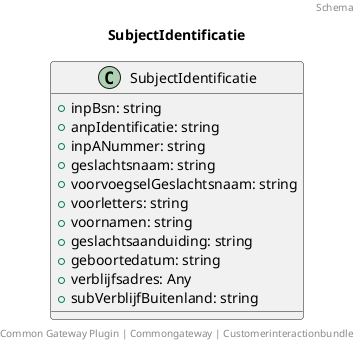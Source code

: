 @startuml
title: SubjectIdentificatie
footer: Common Gateway Plugin | Commongateway | Customerinteractionbundle 
header: Schema

class SubjectIdentificatie {
  + inpBsn: string
  + anpIdentificatie: string
  + inpANummer: string
  + geslachtsnaam: string
  + voorvoegselGeslachtsnaam: string
  + voorletters: string
  + voornamen: string
  + geslachtsaanduiding: string
  + geboortedatum: string
  + verblijfsadres: Any
  + subVerblijfBuitenland: string
}
@enduml
